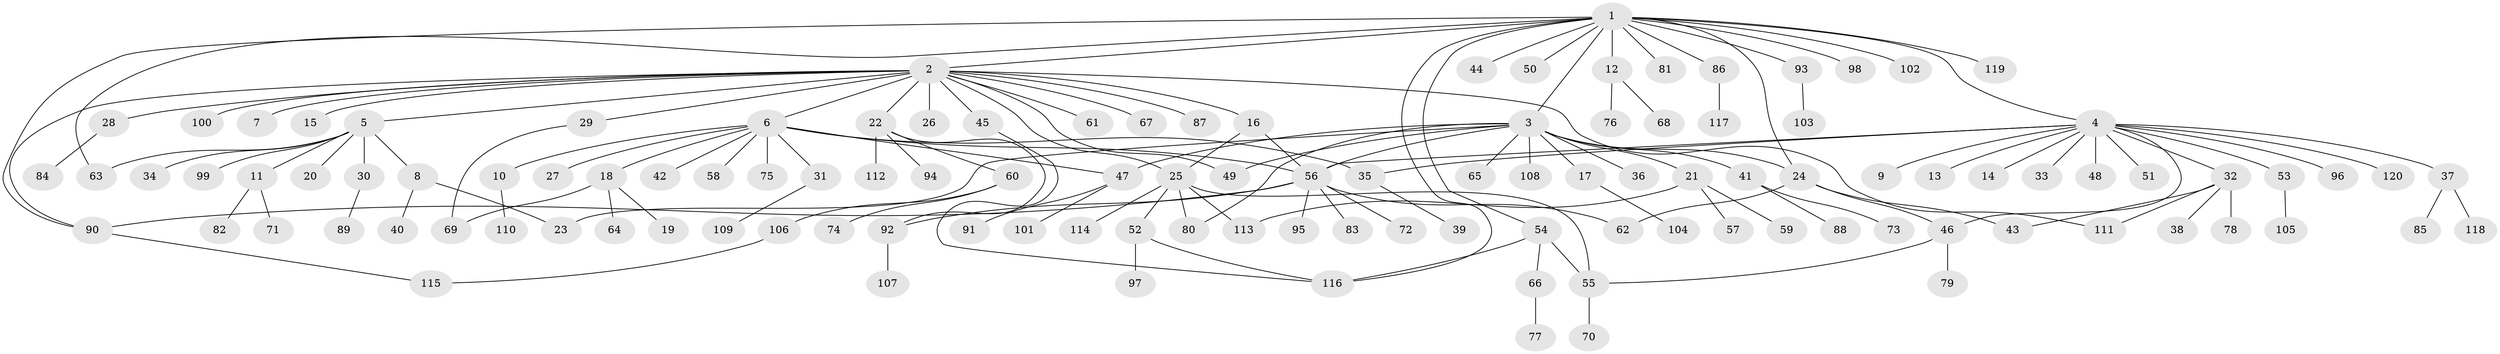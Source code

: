 // coarse degree distribution, {15: 0.02197802197802198, 18: 0.01098901098901099, 16: 0.01098901098901099, 7: 0.02197802197802198, 10: 0.01098901098901099, 1: 0.5714285714285714, 3: 0.06593406593406594, 2: 0.2087912087912088, 4: 0.054945054945054944, 5: 0.01098901098901099, 9: 0.01098901098901099}
// Generated by graph-tools (version 1.1) at 2025/41/03/06/25 10:41:49]
// undirected, 120 vertices, 145 edges
graph export_dot {
graph [start="1"]
  node [color=gray90,style=filled];
  1;
  2;
  3;
  4;
  5;
  6;
  7;
  8;
  9;
  10;
  11;
  12;
  13;
  14;
  15;
  16;
  17;
  18;
  19;
  20;
  21;
  22;
  23;
  24;
  25;
  26;
  27;
  28;
  29;
  30;
  31;
  32;
  33;
  34;
  35;
  36;
  37;
  38;
  39;
  40;
  41;
  42;
  43;
  44;
  45;
  46;
  47;
  48;
  49;
  50;
  51;
  52;
  53;
  54;
  55;
  56;
  57;
  58;
  59;
  60;
  61;
  62;
  63;
  64;
  65;
  66;
  67;
  68;
  69;
  70;
  71;
  72;
  73;
  74;
  75;
  76;
  77;
  78;
  79;
  80;
  81;
  82;
  83;
  84;
  85;
  86;
  87;
  88;
  89;
  90;
  91;
  92;
  93;
  94;
  95;
  96;
  97;
  98;
  99;
  100;
  101;
  102;
  103;
  104;
  105;
  106;
  107;
  108;
  109;
  110;
  111;
  112;
  113;
  114;
  115;
  116;
  117;
  118;
  119;
  120;
  1 -- 2;
  1 -- 3;
  1 -- 4;
  1 -- 12;
  1 -- 24;
  1 -- 44;
  1 -- 50;
  1 -- 54;
  1 -- 63;
  1 -- 81;
  1 -- 86;
  1 -- 90;
  1 -- 93;
  1 -- 98;
  1 -- 102;
  1 -- 116;
  1 -- 119;
  2 -- 5;
  2 -- 6;
  2 -- 7;
  2 -- 15;
  2 -- 16;
  2 -- 22;
  2 -- 25;
  2 -- 26;
  2 -- 28;
  2 -- 29;
  2 -- 45;
  2 -- 49;
  2 -- 61;
  2 -- 67;
  2 -- 87;
  2 -- 90;
  2 -- 100;
  2 -- 111;
  3 -- 17;
  3 -- 21;
  3 -- 23;
  3 -- 24;
  3 -- 36;
  3 -- 41;
  3 -- 47;
  3 -- 49;
  3 -- 56;
  3 -- 65;
  3 -- 80;
  3 -- 108;
  4 -- 9;
  4 -- 13;
  4 -- 14;
  4 -- 32;
  4 -- 33;
  4 -- 35;
  4 -- 37;
  4 -- 46;
  4 -- 48;
  4 -- 51;
  4 -- 53;
  4 -- 56;
  4 -- 96;
  4 -- 120;
  5 -- 8;
  5 -- 11;
  5 -- 20;
  5 -- 30;
  5 -- 34;
  5 -- 63;
  5 -- 99;
  6 -- 10;
  6 -- 18;
  6 -- 27;
  6 -- 31;
  6 -- 35;
  6 -- 42;
  6 -- 47;
  6 -- 56;
  6 -- 58;
  6 -- 75;
  8 -- 23;
  8 -- 40;
  10 -- 110;
  11 -- 71;
  11 -- 82;
  12 -- 68;
  12 -- 76;
  16 -- 25;
  16 -- 56;
  17 -- 104;
  18 -- 19;
  18 -- 64;
  18 -- 69;
  21 -- 57;
  21 -- 59;
  21 -- 113;
  22 -- 60;
  22 -- 92;
  22 -- 94;
  22 -- 112;
  24 -- 43;
  24 -- 46;
  24 -- 62;
  25 -- 52;
  25 -- 55;
  25 -- 80;
  25 -- 113;
  25 -- 114;
  28 -- 84;
  29 -- 69;
  30 -- 89;
  31 -- 109;
  32 -- 38;
  32 -- 43;
  32 -- 78;
  32 -- 111;
  35 -- 39;
  37 -- 85;
  37 -- 118;
  41 -- 73;
  41 -- 88;
  45 -- 116;
  46 -- 55;
  46 -- 79;
  47 -- 91;
  47 -- 101;
  52 -- 97;
  52 -- 116;
  53 -- 105;
  54 -- 55;
  54 -- 66;
  54 -- 116;
  55 -- 70;
  56 -- 62;
  56 -- 72;
  56 -- 83;
  56 -- 90;
  56 -- 92;
  56 -- 95;
  60 -- 74;
  60 -- 106;
  66 -- 77;
  86 -- 117;
  90 -- 115;
  92 -- 107;
  93 -- 103;
  106 -- 115;
}
